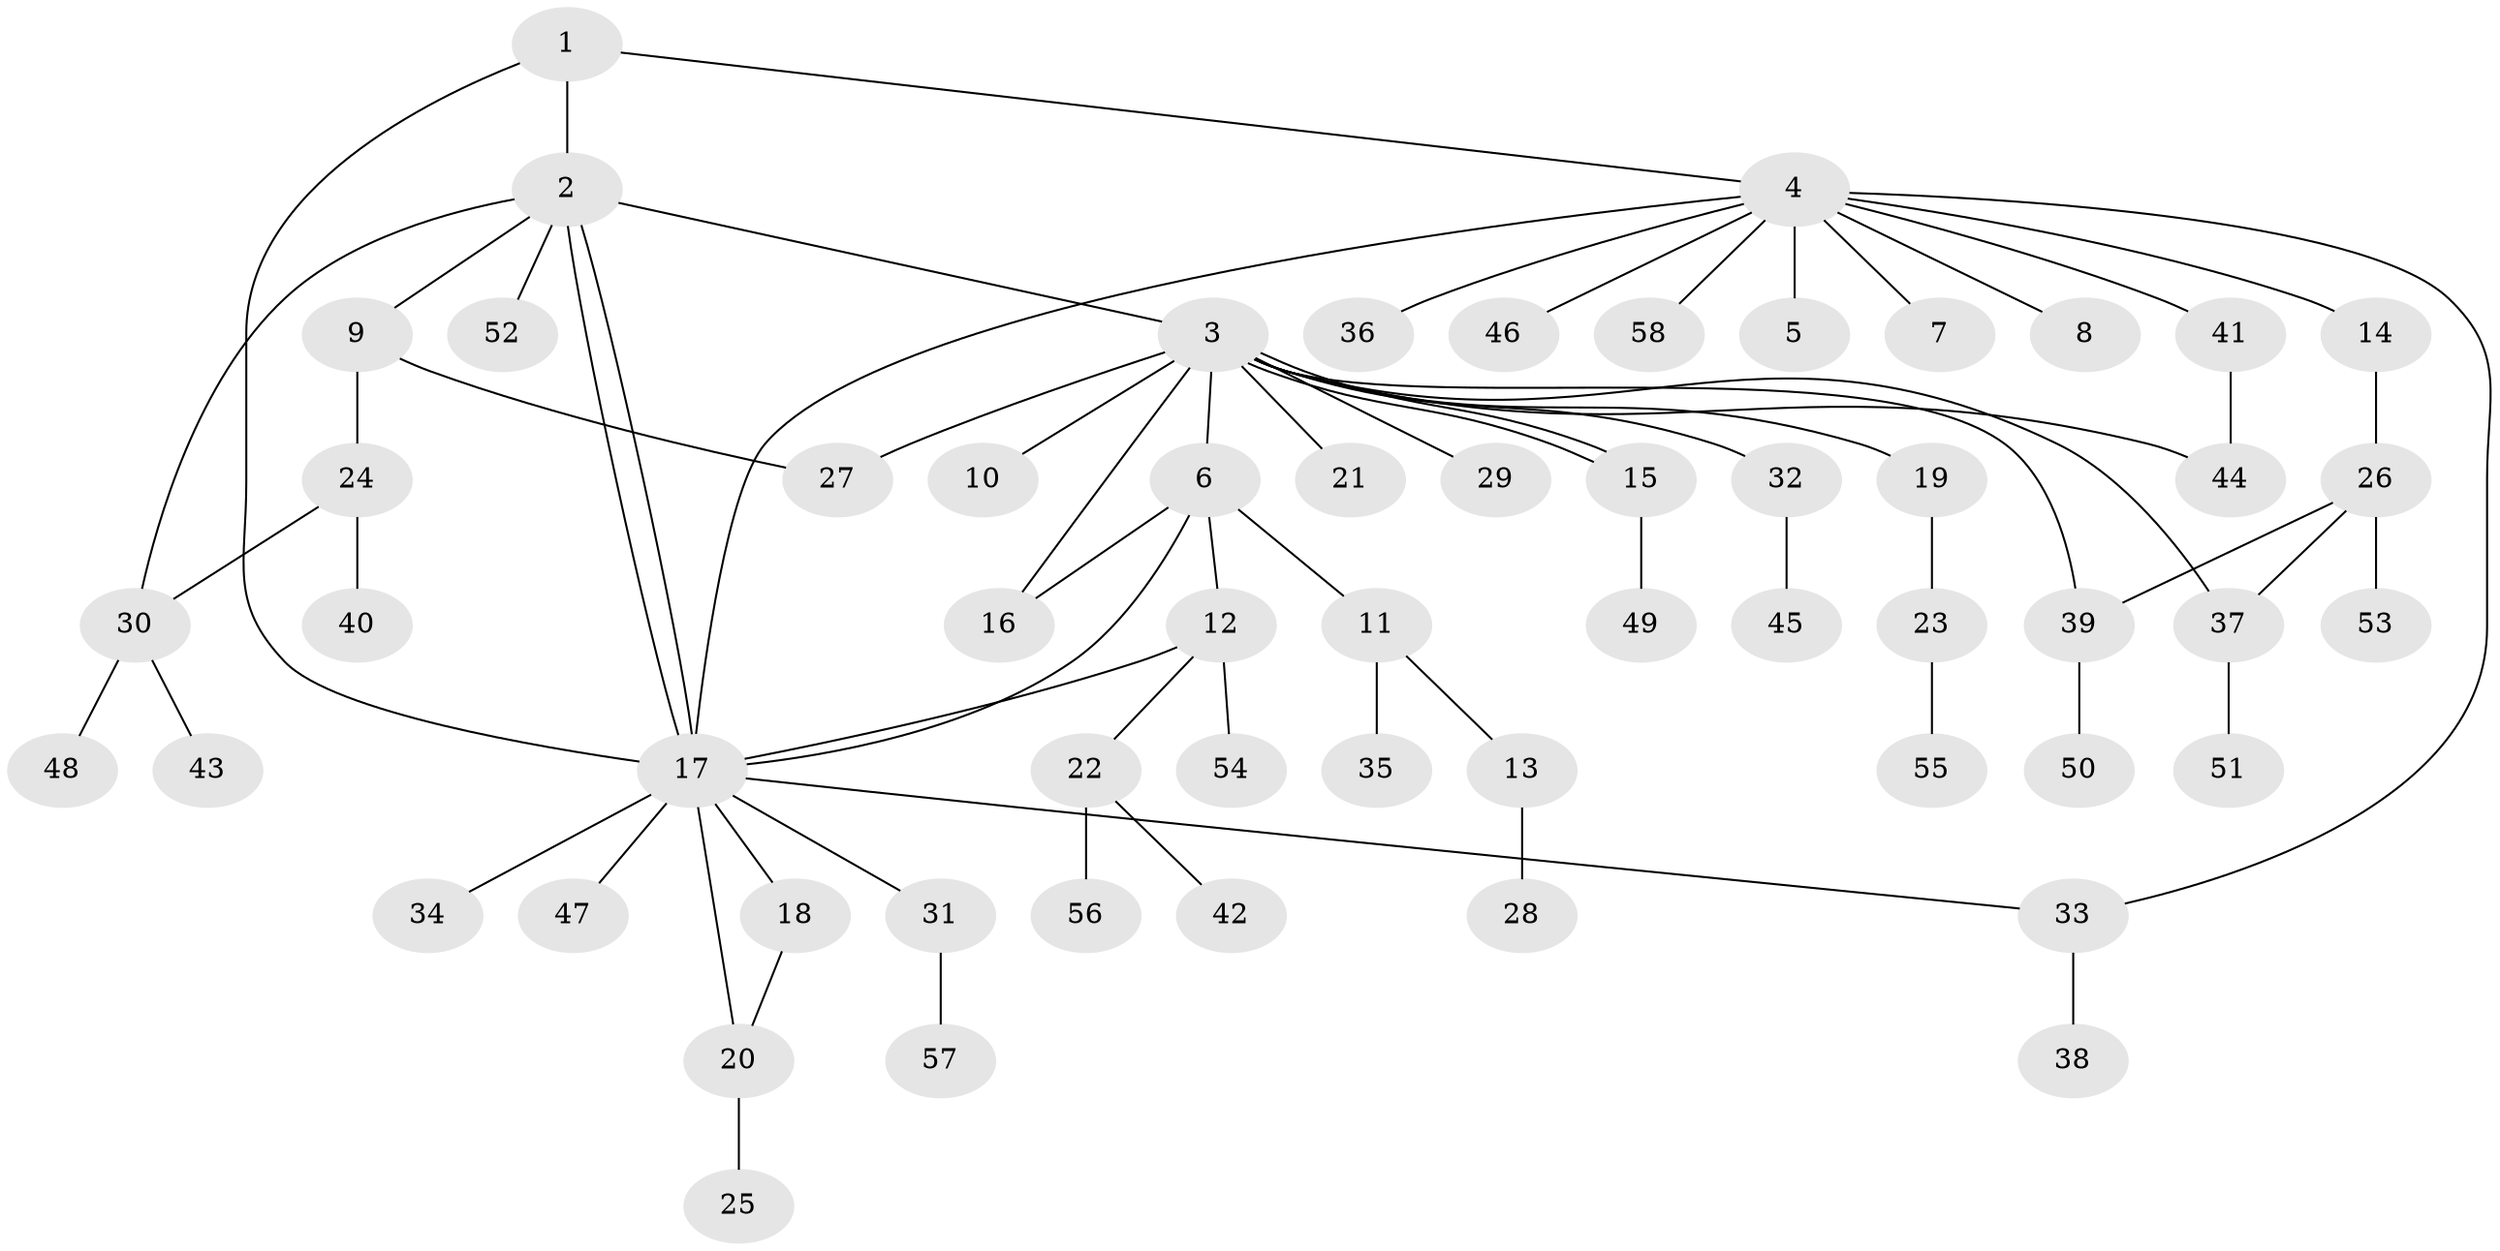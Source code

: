 // Generated by graph-tools (version 1.1) at 2025/11/02/27/25 16:11:09]
// undirected, 58 vertices, 71 edges
graph export_dot {
graph [start="1"]
  node [color=gray90,style=filled];
  1;
  2;
  3;
  4;
  5;
  6;
  7;
  8;
  9;
  10;
  11;
  12;
  13;
  14;
  15;
  16;
  17;
  18;
  19;
  20;
  21;
  22;
  23;
  24;
  25;
  26;
  27;
  28;
  29;
  30;
  31;
  32;
  33;
  34;
  35;
  36;
  37;
  38;
  39;
  40;
  41;
  42;
  43;
  44;
  45;
  46;
  47;
  48;
  49;
  50;
  51;
  52;
  53;
  54;
  55;
  56;
  57;
  58;
  1 -- 2;
  1 -- 4;
  1 -- 17;
  2 -- 3;
  2 -- 9;
  2 -- 17;
  2 -- 17;
  2 -- 30;
  2 -- 52;
  3 -- 6;
  3 -- 10;
  3 -- 15;
  3 -- 15;
  3 -- 16;
  3 -- 19;
  3 -- 21;
  3 -- 27;
  3 -- 29;
  3 -- 32;
  3 -- 37;
  3 -- 39;
  3 -- 44;
  4 -- 5;
  4 -- 7;
  4 -- 8;
  4 -- 14;
  4 -- 17;
  4 -- 33;
  4 -- 36;
  4 -- 41;
  4 -- 46;
  4 -- 58;
  6 -- 11;
  6 -- 12;
  6 -- 16;
  6 -- 17;
  9 -- 24;
  9 -- 27;
  11 -- 13;
  11 -- 35;
  12 -- 17;
  12 -- 22;
  12 -- 54;
  13 -- 28;
  14 -- 26;
  15 -- 49;
  17 -- 18;
  17 -- 20;
  17 -- 31;
  17 -- 33;
  17 -- 34;
  17 -- 47;
  18 -- 20;
  19 -- 23;
  20 -- 25;
  22 -- 42;
  22 -- 56;
  23 -- 55;
  24 -- 30;
  24 -- 40;
  26 -- 37;
  26 -- 39;
  26 -- 53;
  30 -- 43;
  30 -- 48;
  31 -- 57;
  32 -- 45;
  33 -- 38;
  37 -- 51;
  39 -- 50;
  41 -- 44;
}
